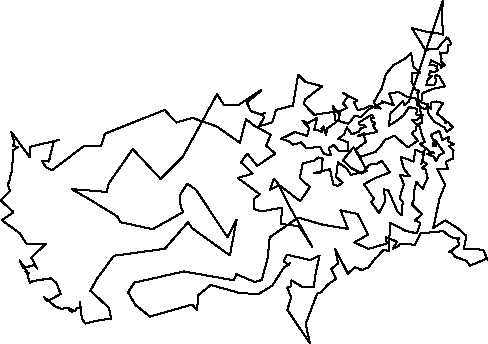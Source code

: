 unitsize(0.001cm);
draw((7810,6053)--(7798,5709));
draw((7798,5709)--(7821,5457));
draw((7821,5457)--(7744,5476));
draw((7744,5476)--(7547,5503));
draw((7547,5503)--(7324,5560));
draw((7324,5560)--(7264,5575));
draw((7264,5575)--(7503,5191));
draw((7503,5191)--(7724,5210));
draw((7724,5210)--(7802,5317));
draw((7802,5317)--(7848,5358));
draw((7848,5358)--(7874,5405));
draw((7874,5405)--(7883,5408));
draw((7883,5408)--(7927,5365));
draw((7927,5365)--(7962,5287));
draw((7962,5287)--(7913,5280));
draw((7913,5280)--(7890,5130));
draw((7890,5130)--(7759,5143));
draw((7759,5143)--(7790,5038));
draw((7790,5038)--(7772,4989));
draw((7772,4989)--(7846,4923));
draw((7846,4923)--(7777,4869));
draw((7777,4869)--(7783,4912));
draw((7783,4912)--(7744,4933));
draw((7744,4933)--(7606,5009));
draw((7606,5009)--(7576,4915));
draw((7576,4915)--(7622,4917));
draw((7622,4917)--(7716,4909));
draw((7716,4909)--(7700,4854));
draw((7700,4854)--(7726,4833));
draw((7726,4833)--(7702,4815));
draw((7702,4815)--(7654,4795));
draw((7654,4795)--(7583,4813));
draw((7583,4813)--(7570,4741));
draw((7570,4741)--(7617,4724));
draw((7617,4724)--(7547,4664));
draw((7547,4664)--(7520,4572));
draw((7520,4572)--(7631,4573));
draw((7631,4573)--(7674,4579));
draw((7674,4579)--(7679,4581));
draw((7679,4581)--(7692,4666));
draw((7692,4666)--(7673,4718));
draw((7673,4718)--(7698,4745));
draw((7698,4745)--(7752,4721));
draw((7752,4721)--(7848,4546));
draw((7848,4546)--(7832,4542));
draw((7832,4542)--(7647,4504));
draw((7647,4504)--(7458,4428));
draw((7458,4428)--(7443,4375));
draw((7443,4375)--(7432,4265));
draw((7432,4265)--(7534,4227));
draw((7534,4227)--(7554,4236));
draw((7554,4236)--(7549,4208));
draw((7549,4208)--(7541,4141));
draw((7541,4141)--(7562,4058));
draw((7562,4058)--(7660,3924));
draw((7660,3924)--(7841,3818));
draw((7841,3818)--(7879,3743));
draw((7879,3743)--(7988,3820));
draw((7988,3820)--(7909,3912));
draw((7909,3912)--(7844,3902));
draw((7844,3902)--(7872,3922));
draw((7872,3922)--(7805,3991));
draw((7805,3991)--(7705,4065));
draw((7705,4065)--(7817,4252));
draw((7817,4252)--(7698,4279));
draw((7698,4279)--(7613,4275));
draw((7613,4275)--(7601,4171));
draw((7601,4171)--(7604,4146));
draw((7604,4146)--(7542,4198));
draw((7542,4198)--(7506,4138));
draw((7506,4138)--(7349,4219));
draw((7349,4219)--(7360,4275));
draw((7360,4275)--(7333,4335));
draw((7333,4335)--(7160,4370));
draw((7160,4370)--(7037,4446));
draw((7037,4446)--(6868,4418));
draw((6868,4418)--(6911,4296));
draw((6911,4296)--(6947,4209));
draw((6947,4209)--(6740,4282));
draw((6740,4282)--(6779,4273));
draw((6779,4273)--(6488,4128));
draw((6488,4128)--(6366,4002));
draw((6366,4002)--(6259,4030));
draw((6259,4030)--(6150,3888));
draw((6150,3888)--(5964,3935));
draw((5964,3935)--(6008,4117));
draw((6008,4117)--(5543,4042));
draw((5543,4042)--(5356,4241));
draw((5356,4241)--(5385,4318));
draw((5385,4318)--(5685,4546));
draw((5685,4546)--(5387,4623));
draw((5387,4623)--(5259,4751));
draw((5259,4751)--(5168,4208));
draw((5168,4208)--(4871,4132));
draw((4871,4132)--(4806,3914));
draw((4806,3914)--(4694,3877));
draw((4694,3877)--(4574,3843));
draw((4574,3843)--(4655,3992));
draw((4655,3992)--(4634,4054));
draw((4634,4054)--(4679,4084));
draw((4679,4084)--(4607,4049));
draw((4607,4049)--(4427,4109));
draw((4427,4109)--(4354,4262));
draw((4354,4262)--(4606,4468));
draw((4606,4468)--(4602,4478));
draw((4602,4478)--(4217,4224));
draw((4217,4224)--(3950,4215));
draw((3950,4215)--(3832,4410));
draw((3832,4410)--(3229,3312));
draw((3229,3312)--(2835,2912));
draw((2835,2912)--(2342,3439));
draw((2342,3439)--(1918,2832));
draw((1918,2832)--(1882,2684));
draw((1882,2684)--(1263,2734));
draw((1263,2734)--(1575,2555));
draw((1575,2555)--(2067,2254));
draw((2067,2254)--(2126,2150));
draw((2126,2150)--(2694,2026));
draw((2694,2026)--(3233,2329));
draw((3233,2329)--(3189,2411));
draw((3189,2411)--(3174,2627));
draw((3174,2627)--(3307,2833));
draw((3307,2833)--(3461,2718));
draw((3461,2718)--(4012,1886));
draw((4012,1886)--(4174,2190));
draw((4174,2190)--(4056,1564));
draw((4056,1564)--(3390,2043));
draw((3390,2043)--(3319,2151));
draw((3319,2151)--(2908,1681));
draw((2908,1681)--(2011,1558));
draw((2011,1558)--(1721,1165));
draw((1721,1165)--(1595,942));
draw((1595,942)--(1926,636));
draw((1926,636)--(1961,445));
draw((1961,445)--(1790,429));
draw((1790,429)--(1503,362));
draw((1503,362)--(1443,459));
draw((1443,459)--(1422,658));
draw((1422,658)--(1406,750));
draw((1406,750)--(1415,628));
draw((1415,628)--(1361,637));
draw((1361,637)--(1322,580));
draw((1322,580)--(1254,617));
draw((1254,617)--(1249,600));
draw((1249,600)--(1276,559));
draw((1276,559)--(1253,580));
draw((1253,580)--(1212,603));
draw((1212,603)--(1213,633));
draw((1213,633)--(1082,625));
draw((1082,625)--(982,659));
draw((982,659)--(783,825));
draw((783,825)--(834,757));
draw((834,757)--(1072,883));
draw((1072,883)--(993,1084));
draw((993,1084)--(893,1161));
draw((893,1161)--(572,1108));
draw((572,1108)--(527,1077));
draw((527,1077)--(478,1256));
draw((478,1256)--(513,1247));
draw((513,1247)--(450,1274));
draw((450,1274)--(489,1254));
draw((489,1254)--(437,1344));
draw((437,1344)--(345,1476));
draw((345,1476)--(413,1338));
draw((413,1338)--(602,1395));
draw((602,1395)--(659,1331));
draw((659,1331)--(552,1526));
draw((552,1526)--(809,1766));
draw((809,1766)--(464,1773));
draw((464,1773)--(354,1950));
draw((354,1950)--(36,2185));
draw((36,2185)--(240,2327));
draw((240,2327)--(10,2537));
draw((10,2537)--(178,2702));
draw((178,2702)--(141,2814));
draw((141,2814)--(174,2901));
draw((174,2901)--(197,3021));
draw((197,3021)--(218,3031));
draw((218,3031)--(226,3415));
draw((226,3415)--(317,3476));
draw((317,3476)--(236,3494));
draw((236,3494)--(250,3578));
draw((250,3578)--(199,3743));
draw((199,3743)--(525,3297));
draw((525,3297)--(536,3481));
draw((536,3481)--(1047,3602));
draw((1047,3602)--(952,3583));
draw((952,3583)--(863,3219));
draw((863,3219)--(741,3235));
draw((741,3235)--(806,3123));
draw((806,3123)--(920,3065));
draw((920,3065)--(1482,3494));
draw((1482,3494)--(1784,3494));
draw((1784,3494)--(1851,3710));
draw((1851,3710)--(2906,4131));
draw((2906,4131)--(3108,3908));
draw((3108,3908)--(3396,3990));
draw((3396,3990)--(3824,3838));
draw((3824,3838)--(4232,3551));
draw((4232,3551)--(4293,3788));
draw((4293,3788)--(4342,3966));
draw((4342,3966)--(4496,3844));
draw((4496,3844)--(4780,3694));
draw((4780,3694)--(4694,3502));
draw((4694,3502)--(4857,3359));
draw((4857,3359)--(4537,3143));
draw((4537,3143)--(4364,3362));
draw((4364,3362)--(4252,3206));
draw((4252,3206)--(4458,3007));
draw((4458,3007)--(4196,2929));
draw((4196,2929)--(4584,2643));
draw((4584,2643)--(4476,2555));
draw((4476,2555)--(4488,2378));
draw((4488,2378)--(4612,2341));
draw((4612,2341)--(4973,2406));
draw((4973,2406)--(4959,2123));
draw((4959,2123)--(4996,2115));
draw((4996,2115)--(5277,2078));
draw((5277,2078)--(5506,1719));
draw((5506,1719)--(5117,2409));
draw((5117,2409)--(4898,2840));
draw((4898,2840)--(4831,2917));
draw((4831,2917)--(4763,2720));
draw((4763,2720)--(4929,2803));
draw((4929,2803)--(5296,2520));
draw((5296,2520)--(5470,2774));
draw((5470,2774)--(5350,2867));
draw((5350,2867)--(5291,2929));
draw((5291,2929)--(5342,3188));
draw((5342,3188)--(5539,3235));
draw((5539,3235)--(5619,3291));
draw((5619,3291)--(5697,3269));
draw((5697,3269)--(5679,3171));
draw((5679,3171)--(5677,3049));
draw((5677,3049)--(5650,3023));
draw((5650,3023)--(5531,3011));
draw((5531,3011)--(5821,3086));
draw((5821,3086)--(5881,2817));
draw((5881,2817)--(5963,2789));
draw((5963,2789)--(6044,2848));
draw((6044,2848)--(5930,2948));
draw((5930,2948)--(5960,3207));
draw((5960,3207)--(6113,3101));
draw((6113,3101)--(6190,2985));
draw((6190,2985)--(6468,3050));
draw((6468,3050)--(6402,3190));
draw((6402,3190)--(6265,3426));
draw((6265,3426)--(6453,3567));
draw((6453,3567)--(6426,3656));
draw((6426,3656)--(6427,3717));
draw((6427,3717)--(6317,3673));
draw((6317,3673)--(6365,3679));
draw((6365,3679)--(6652,3742));
draw((6652,3742)--(6577,3858));
draw((6577,3858)--(6621,3891));
draw((6621,3891)--(6602,3920));
draw((6602,3920)--(6567,3922));
draw((6567,3922)--(6537,3982));
draw((6537,3982)--(6603,3982));
draw((6603,3982)--(6557,4047));
draw((6557,4047)--(6333,3909));
draw((6333,3909)--(6340,3870));
draw((6340,3870)--(6425,3867));
draw((6425,3867)--(6454,3821));
draw((6454,3821)--(6376,3819));
draw((6376,3819)--(6327,3745));
draw((6327,3745)--(6207,3700));
draw((6207,3700)--(6120,3821));
draw((6120,3821)--(6069,3695));
draw((6069,3695)--(5965,3624));
draw((5965,3624)--(6140,3558));
draw((6140,3558)--(6148,3413));
draw((6148,3413)--(5987,3402));
draw((5987,3402)--(5887,3508));
draw((5887,3508)--(5796,3459));
draw((5796,3459)--(5841,3328));
draw((5841,3328)--(5719,3352));
draw((5719,3352)--(5649,3472));
draw((5649,3472)--(5540,3468));
draw((5540,3468)--(5400,3461));
draw((5400,3461)--(5316,3554));
draw((5316,3554)--(5315,3557));
draw((5315,3557)--(5160,3517));
draw((5160,3517)--(5111,3569));
draw((5111,3569)--(4965,3622));
draw((4965,3622)--(5207,3742));
draw((5207,3742)--(5417,3673));
draw((5417,3673)--(5457,3808));
draw((5457,3808)--(5336,3943));
draw((5336,3943)--(5427,3894));
draw((5427,3894)--(5597,3993));
draw((5597,3993)--(5541,3769));
draw((5541,3769)--(5621,3768));
draw((5621,3768)--(5678,3742));
draw((5678,3742)--(5671,3807));
draw((5671,3807)--(5720,3823));
draw((5720,3823)--(5706,3844));
draw((5706,3844)--(5751,3681));
draw((5751,3681)--(5778,3813));
draw((5778,3813)--(5803,3824));
draw((5803,3824)--(5926,3912));
draw((5926,3912)--(5871,4202));
draw((5871,4202)--(5955,4081));
draw((5955,4081)--(6123,4167));
draw((6123,4167)--(6051,4246));
draw((6051,4246)--(6139,4369));
draw((6139,4369)--(6058,4426));
draw((6058,4426)--(6237,4332));
draw((6237,4332)--(6304,4294));
draw((6304,4294)--(6241,4268));
draw((6241,4268)--(6312,4126));
draw((6312,4126)--(6450,4160));
draw((6450,4160)--(6524,4207));
draw((6524,4207)--(6607,4173));
draw((6607,4173)--(6713,4154));
draw((6713,4154)--(6660,4193));
draw((6660,4193)--(6589,4256));
draw((6589,4256)--(6670,4401));
draw((6670,4401)--(6735,4509));
draw((6735,4509)--(6806,4755));
draw((6806,4755)--(6937,4917));
draw((6937,4917)--(7142,5032));
draw((7142,5032)--(7254,5129));
draw((7254,5129)--(7295,4887));
draw((7295,4887)--(7417,4788));
draw((7417,4788)--(7267,4779));
draw((7267,4779)--(7259,4630));
draw((7259,4630)--(7338,4481));
draw((7338,4481)--(7399,4467));
draw((7399,4467)--(7364,4427));
draw((7364,4427)--(7449,3911));
draw((7449,3911)--(7388,3879));
draw((7388,3879)--(7423,3776));
draw((7423,3776)--(7429,3737));
draw((7429,3737)--(7492,3560));
draw((7492,3560)--(7408,3534));
draw((7408,3534)--(7582,3396));
draw((7582,3396)--(7654,3377));
draw((7654,3377)--(7533,3358));
draw((7533,3358)--(7657,3301));
draw((7657,3301)--(7695,3220));
draw((7695,3220)--(7747,3329));
draw((7747,3329)--(7838,3375));
draw((7838,3375)--(7667,3608));
draw((7667,3608)--(7633,3499));
draw((7633,3499)--(7696,3486));
draw((7696,3486)--(7603,3690));
draw((7603,3690)--(7750,3760));
draw((7750,3760)--(7803,3598));
draw((7803,3598)--(7922,3655));
draw((7922,3655)--(7906,3580));
draw((7906,3580)--(8013,3523));
draw((8013,3523)--(7919,3496));
draw((7919,3496)--(8001,3418));
draw((8001,3418)--(7989,3271));
draw((7989,3271)--(7861,3216));
draw((7861,3216)--(7909,3080));
draw((7909,3080)--(7715,3086));
draw((7715,3086)--(7851,2809));
draw((7851,2809)--(7753,2564));
draw((7753,2564)--(7643,2048));
draw((7643,2048)--(7856,2181));
draw((7856,2181)--(8080,2039));
draw((8080,2039)--(8229,1905));
draw((8229,1905)--(8184,1685));
draw((8184,1685)--(8525,1664));
draw((8525,1664)--(8605,1479));
draw((8605,1479)--(8594,1510));
draw((8594,1510)--(8292,1383));
draw((8292,1383)--(8228,1471));
draw((8228,1471)--(8038,1535));
draw((8038,1535)--(7973,1606));
draw((7973,1606)--(7985,1657));
draw((7985,1657)--(7926,1627));
draw((7926,1627)--(8098,1746));
draw((8098,1746)--(8080,1835));
draw((8080,1835)--(8101,1876));
draw((8101,1876)--(8063,1860));
draw((8063,1860)--(7989,1876));
draw((7989,1876)--(7905,1921));
draw((7905,1921)--(7822,1992));
draw((7822,1992)--(7416,1953));
draw((7416,1953)--(7314,1739));
draw((7314,1739)--(7240,1762));
draw((7240,1762)--(7218,1773));
draw((7218,1773)--(7046,1757));
draw((7046,1757)--(7035,1733));
draw((7035,1733)--(6932,1683));
draw((6932,1683)--(7004,1805));
draw((7004,1805)--(6803,1886));
draw((6803,1886)--(6826,1774));
draw((6826,1774)--(6496,1678));
draw((6496,1678)--(6252,1795));
draw((6252,1795)--(6493,1931));
draw((6493,1931)--(6307,2295));
draw((6307,2295)--(6007,2359));
draw((6007,2359)--(6139,2032));
draw((6139,2032)--(5681,2109));
draw((5681,2109)--(5260,2230));
draw((5260,2230)--(4759,1883));
draw((4759,1883)--(4719,1504));
draw((4719,1504)--(4619,1132));
draw((4619,1132)--(4500,1093));
draw((4500,1093)--(4170,1232));
draw((4170,1232)--(4125,1125));
draw((4125,1125)--(3245,1281));
draw((3245,1281)--(2372,1084));
draw((2372,1084)--(2260,913));
draw((2260,913)--(2384,695));
draw((2384,695)--(2647,485));
draw((2647,485)--(3390,698));
draw((3390,698)--(3477,599));
draw((3477,599)--(3499,863));
draw((3499,863)--(3719,1043));
draw((3719,1043)--(4244,896));
draw((4244,896)--(4569,886));
draw((4569,886)--(4805,1033));
draw((4805,1033)--(5010,1351));
draw((5010,1351)--(5068,1390));
draw((5068,1390)--(5114,1430));
draw((5114,1430)--(5098,1394));
draw((5098,1394)--(5005,1458));
draw((5005,1458)--(5060,1577));
draw((5060,1577)--(5472,1482));
draw((5472,1482)--(5637,1558));
draw((5637,1558)--(5571,1255));
draw((5571,1255)--(5532,998));
draw((5532,998)--(5344,1003));
draw((5344,1003)--(5139,1124));
draw((5139,1124)--(5140,1018));
draw((5140,1018)--(5069,998));
draw((5069,998)--(5136,825));
draw((5136,825)--(5070,605));
draw((5070,605)--(5469,10));
draw((5469,10)--(5393,355));
draw((5393,355)--(5596,892));
draw((5596,892)--(5666,914));
draw((5666,914)--(5788,1053));
draw((5788,1053)--(5930,1151));
draw((5930,1151)--(5840,1325));
draw((5840,1325)--(5964,1421));
draw((5964,1421)--(5914,1682));
draw((5914,1682)--(6136,1243));
draw((6136,1243)--(6258,1354));
draw((6258,1354)--(6378,1314));
draw((6378,1314)--(6379,1302));
draw((6379,1302)--(6359,1298));
draw((6359,1298)--(6494,1347));
draw((6494,1347)--(6621,1513));
draw((6621,1513)--(6651,1534));
draw((6651,1534)--(6765,1663));
draw((6765,1663)--(6854,1640));
draw((6854,1640)--(6885,2138));
draw((6885,2138)--(7152,2000));
draw((7152,2000)--(7352,1952));
draw((7352,1952)--(7418,2139));
draw((7418,2139)--(7315,2181));
draw((7315,2181)--(7448,2291));
draw((7448,2291)--(7351,2376));
draw((7351,2376)--(7267,2466));
draw((7267,2466)--(7304,2550));
draw((7304,2550)--(7309,2717));
draw((7309,2717)--(7346,2858));
draw((7346,2858)--(7458,2741));
draw((7458,2741)--(7543,2929));
draw((7543,2929)--(7503,3086));
draw((7503,3086)--(7440,3100));
draw((7440,3100)--(7532,3175));
draw((7532,3175)--(7453,3229));
draw((7453,3229)--(7434,3173));
draw((7434,3173)--(7494,3430));
draw((7494,3430)--(7452,3339));
draw((7452,3339)--(7475,3388));
draw((7475,3388)--(7422,3390));
draw((7422,3390)--(7321,3429));
draw((7321,3429)--(7316,3360));
draw((7316,3360)--(7299,3219));
draw((7299,3219)--(7076,3302));
draw((7076,3302)--(7082,3235));
draw((7082,3235)--(7131,3081));
draw((7131,3081)--(7238,2957));
draw((7238,2957)--(7055,2981));
draw((7055,2981)--(7125,2823));
draw((7125,2823)--(7049,2570));
draw((7049,2570)--(7104,2510));
draw((7104,2510)--(7087,2274));
draw((7087,2274)--(7015,2333));
draw((7015,2333)--(6848,2712));
draw((6848,2712)--(6766,2732));
draw((6766,2732)--(6800,2532));
draw((6800,2532)--(6686,2312));
draw((6686,2312)--(6547,2506));
draw((6547,2506)--(6597,2563));
draw((6597,2563)--(6422,2820));
draw((6422,2820)--(6617,2928));
draw((6617,2928)--(6881,3029));
draw((6881,3029)--(6731,3234));
draw((6731,3234)--(6656,3181));
draw((6656,3181)--(6518,3165));
draw((6518,3165)--(6387,3008));
draw((6387,3008)--(6204,3099));
draw((6204,3099)--(6050,3242));
draw((6050,3242)--(6235,3471));
draw((6235,3471)--(6360,3301));
draw((6360,3301)--(6570,3371));
draw((6570,3371)--(6623,3389));
draw((6623,3389)--(6713,3488));
draw((6713,3488)--(6798,3610));
draw((6798,3610)--(6833,3618));
draw((6833,3618)--(6958,3678));
draw((6958,3678)--(7141,3514));
draw((7141,3514)--(7199,3469));
draw((7199,3469)--(7370,3588));
draw((7370,3588)--(7331,3634));
draw((7331,3634)--(7262,3725));
draw((7262,3725)--(7342,3775));
draw((7342,3775)--(7351,3877));
draw((7351,3877)--(7271,3948));
draw((7271,3948)--(7345,3951));
draw((7345,3951)--(7466,4037));
draw((7466,4037)--(7344,4046));
draw((7344,4046)--(7355,4151));
draw((7355,4151)--(7216,4180));
draw((7216,4180)--(7124,4039));
draw((7124,4039)--(7037,3965));
draw((7037,3965)--(6864,3854));
draw((6864,3854)--(6862,3892));
draw((6862,3892)--(6891,4075));
draw((6891,4075)--(7111,4288));
draw((7111,4288)--(7128,4215));
draw((7128,4215)--(7207,4270));
draw((7207,4270)--(7810,6053));
